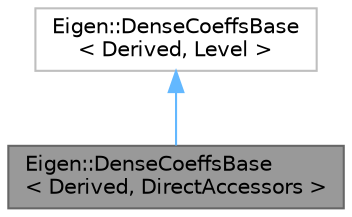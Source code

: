 digraph "Eigen::DenseCoeffsBase&lt; Derived, DirectAccessors &gt;"
{
 // LATEX_PDF_SIZE
  bgcolor="transparent";
  edge [fontname=Helvetica,fontsize=10,labelfontname=Helvetica,labelfontsize=10];
  node [fontname=Helvetica,fontsize=10,shape=box,height=0.2,width=0.4];
  Node1 [id="Node000001",label="Eigen::DenseCoeffsBase\l\< Derived, DirectAccessors \>",height=0.2,width=0.4,color="gray40", fillcolor="grey60", style="filled", fontcolor="black",tooltip="Base class providing direct read-only coefficient access to matrices and arrays."];
  Node2 -> Node1 [id="edge2_Node000001_Node000002",dir="back",color="steelblue1",style="solid",tooltip=" "];
  Node2 [id="Node000002",label="Eigen::DenseCoeffsBase\l\< Derived, Level \>",height=0.2,width=0.4,color="grey75", fillcolor="white", style="filled",URL="$classEigen_1_1DenseCoeffsBase.html",tooltip=" "];
}
